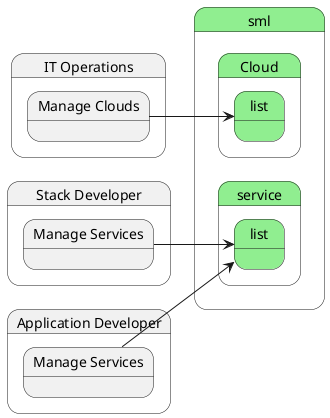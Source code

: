 @startuml
left to right direction



state "IT Operations" as ITOperations {
    state "Manage Clouds" as ITOperationsManageClouds {
    }
}
state "sml" as sml #lightgreen {
state "Cloud" as smlCloud #lightgreen {
state "list" as smlCloudlist #lightgreen {
}
}
}

ITOperationsManageClouds --> smlCloudlist


 
state "Stack Developer" as StackDeveloper {
    state "Manage Services" as StackDeveloperManageServices {
    }
}
state "sml" as sml #lightgreen {
state "service" as smlservice #lightgreen {
state "list" as smlservicelist #lightgreen {
}
}
}

StackDeveloperManageServices --> smlservicelist

state "Application Developer" as ApplicationDeveloper {
    state "Manage Services" as ApplicationDeveloperManageServices {
    }
}
state "sml" as sml #lightgreen {
state "service" as smlservice #lightgreen {
state "list" as smlservicelist #lightgreen {
}
}
}

ApplicationDeveloperManageServices --> smlservicelist


 

@enduml
